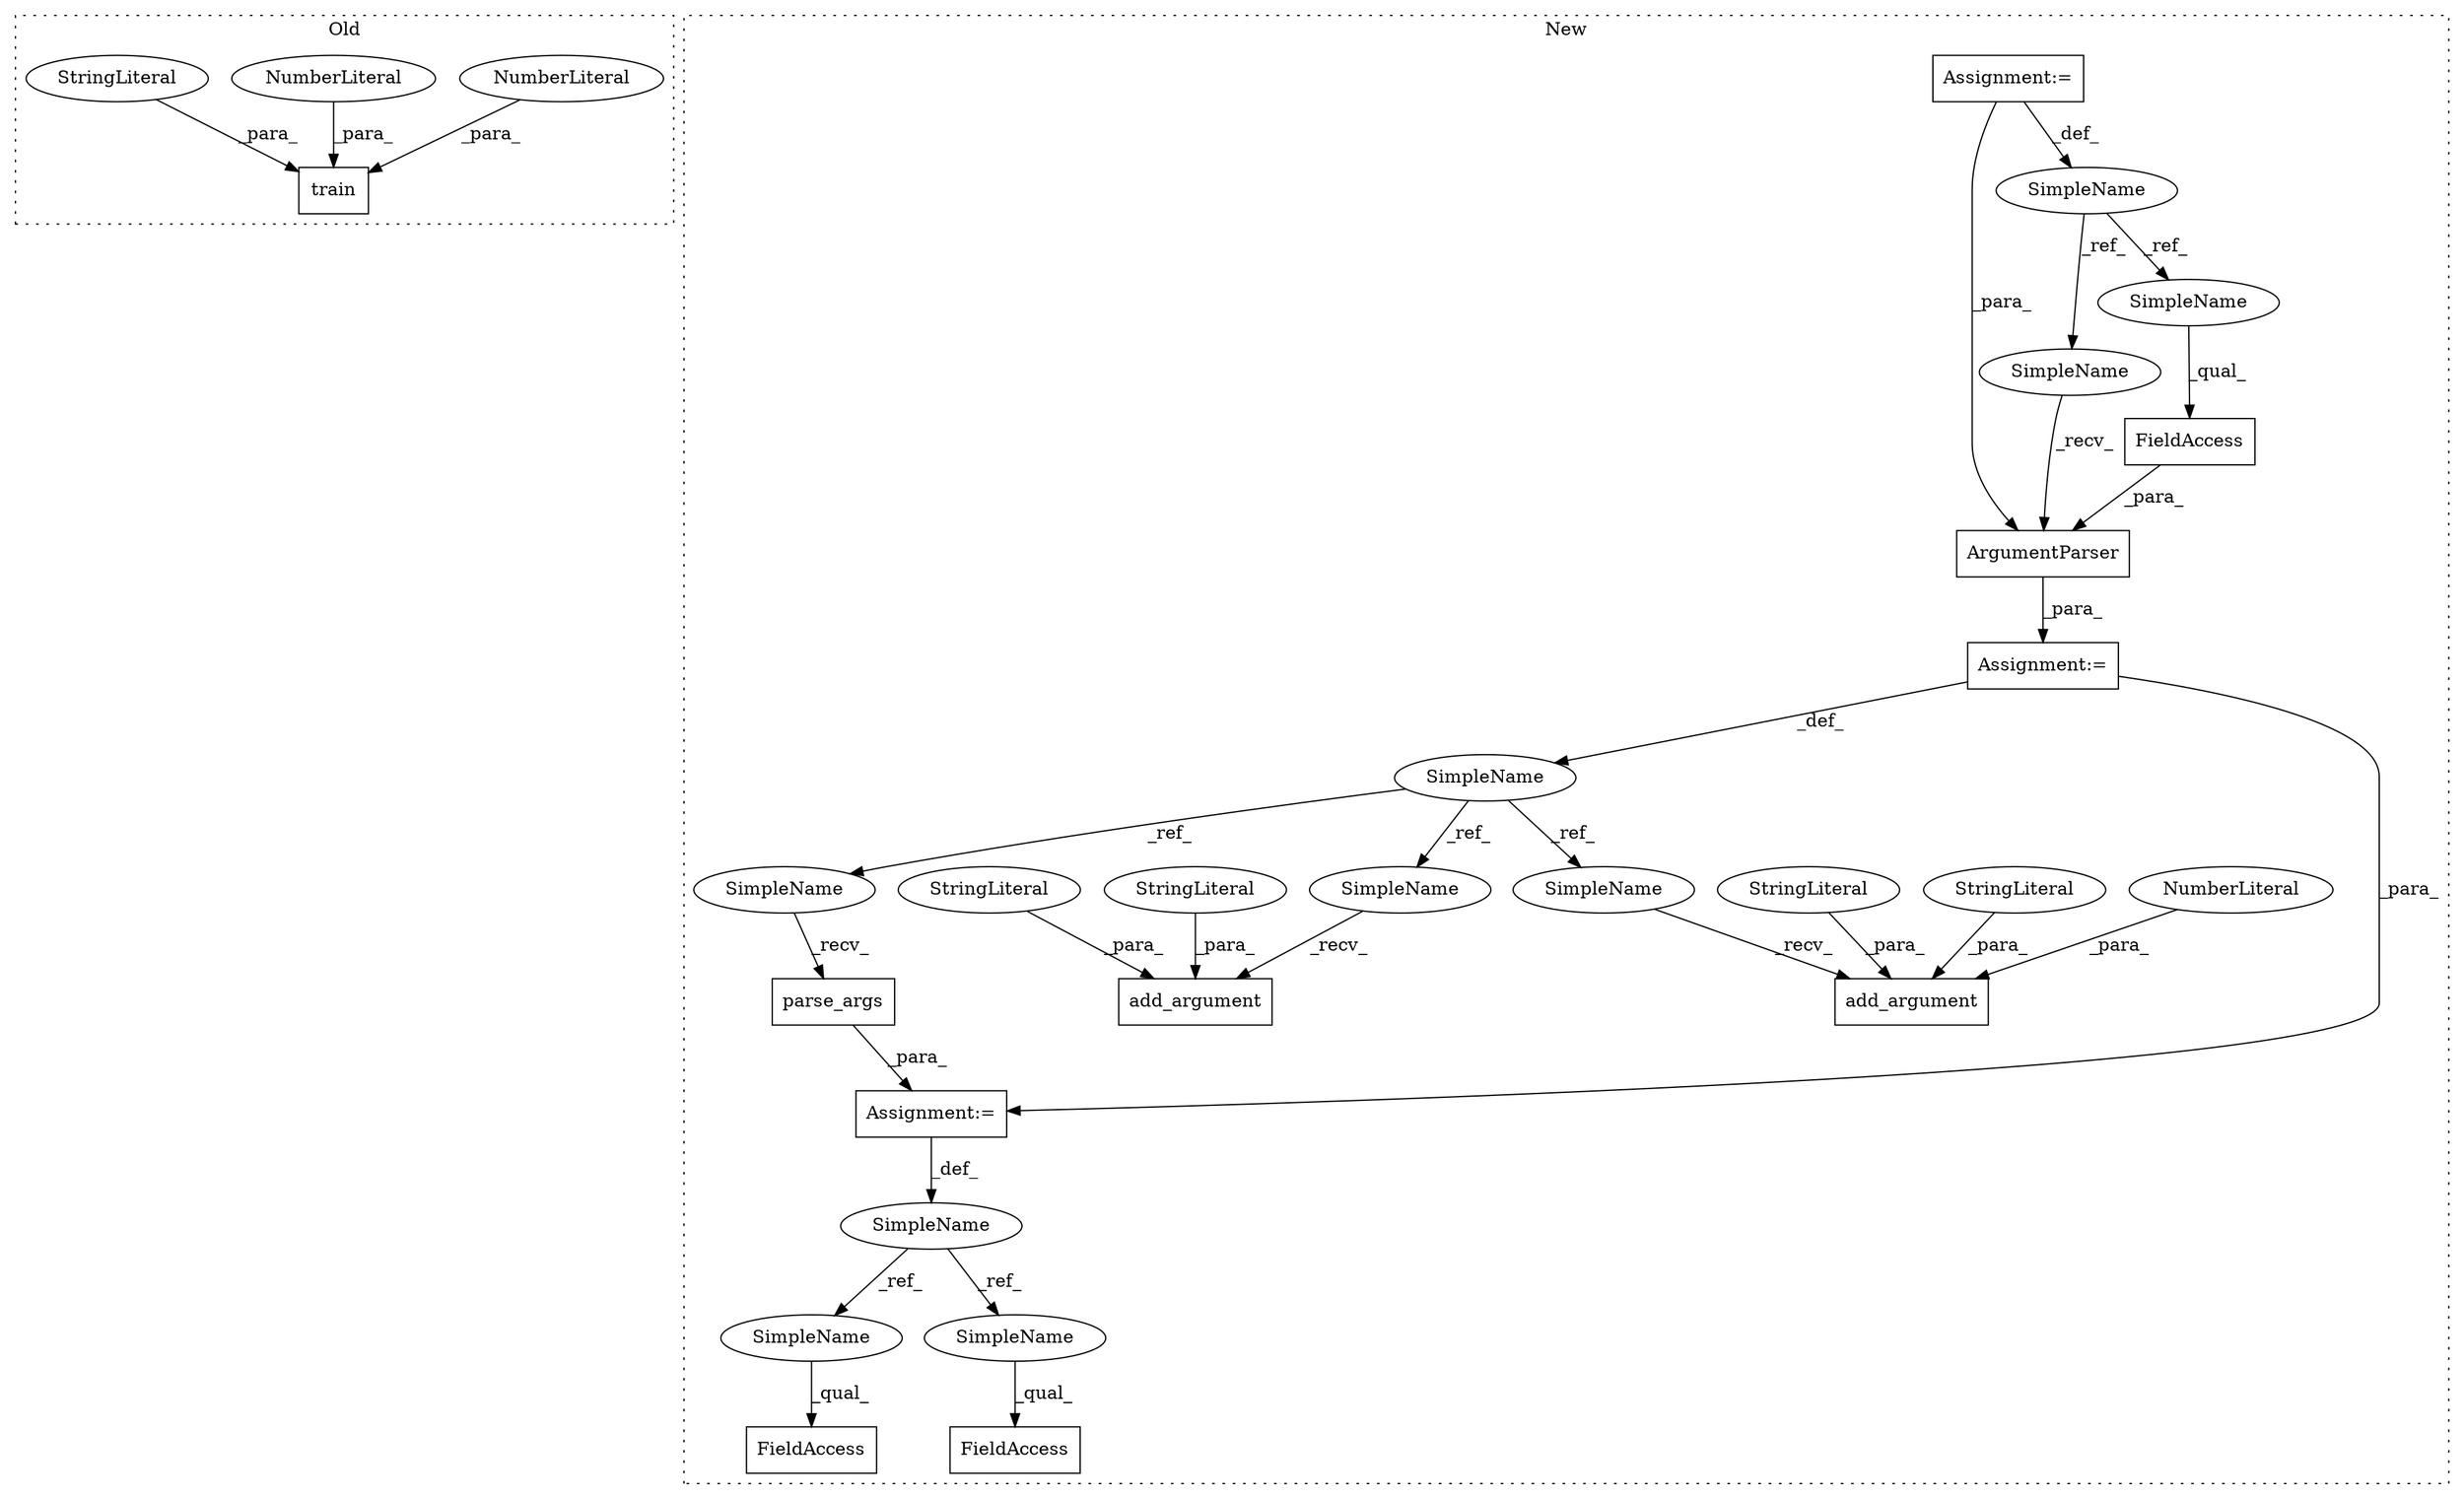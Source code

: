 digraph G {
subgraph cluster0 {
1 [label="train" a="32" s="1758,1804" l="6,1" shape="box"];
3 [label="NumberLiteral" a="34" s="1802" l="2" shape="ellipse"];
4 [label="NumberLiteral" a="34" s="1800" l="1" shape="ellipse"];
13 [label="StringLiteral" a="45" s="1764" l="24" shape="ellipse"];
label = "Old";
style="dotted";
}
subgraph cluster1 {
2 [label="parse_args" a="32" s="2257" l="12" shape="box"];
5 [label="FieldAccess" a="22" s="2322" l="9" shape="box"];
6 [label="SimpleName" a="42" s="2245" l="4" shape="ellipse"];
7 [label="FieldAccess" a="22" s="2302" l="19" shape="box"];
8 [label="SimpleName" a="42" s="1906" l="6" shape="ellipse"];
9 [label="add_argument" a="32" s="2117,2238" l="13,1" shape="box"];
10 [label="NumberLiteral" a="34" s="2236" l="2" shape="ellipse"];
11 [label="add_argument" a="32" s="1989,2051" l="13,1" shape="box"];
12 [label="StringLiteral" a="45" s="2002" l="7" shape="ellipse"];
14 [label="StringLiteral" a="45" s="2130" l="18" shape="ellipse"];
15 [label="StringLiteral" a="45" s="2149" l="82" shape="ellipse"];
16 [label="Assignment:=" a="7" s="1892" l="8" shape="box"];
17 [label="FieldAccess" a="22" s="1937" l="38" shape="box"];
18 [label="Assignment:=" a="7" s="2249" l="1" shape="box"];
19 [label="Assignment:=" a="7" s="1912" l="1" shape="box"];
20 [label="StringLiteral" a="45" s="2010" l="16" shape="ellipse"];
21 [label="ArgumentParser" a="32" s="1922,1975" l="15,1" shape="box"];
22 [label="SimpleName" a="42" s="1892" l="8" shape="ellipse"];
23 [label="SimpleName" a="42" s="2322" l="4" shape="ellipse"];
24 [label="SimpleName" a="42" s="2302" l="4" shape="ellipse"];
25 [label="SimpleName" a="42" s="1937" l="8" shape="ellipse"];
26 [label="SimpleName" a="42" s="1913" l="8" shape="ellipse"];
27 [label="SimpleName" a="42" s="2110" l="6" shape="ellipse"];
28 [label="SimpleName" a="42" s="2250" l="6" shape="ellipse"];
29 [label="SimpleName" a="42" s="1982" l="6" shape="ellipse"];
label = "New";
style="dotted";
}
2 -> 18 [label="_para_"];
3 -> 1 [label="_para_"];
4 -> 1 [label="_para_"];
6 -> 24 [label="_ref_"];
6 -> 23 [label="_ref_"];
8 -> 28 [label="_ref_"];
8 -> 29 [label="_ref_"];
8 -> 27 [label="_ref_"];
10 -> 9 [label="_para_"];
12 -> 11 [label="_para_"];
13 -> 1 [label="_para_"];
14 -> 9 [label="_para_"];
15 -> 9 [label="_para_"];
16 -> 21 [label="_para_"];
16 -> 22 [label="_def_"];
17 -> 21 [label="_para_"];
18 -> 6 [label="_def_"];
19 -> 18 [label="_para_"];
19 -> 8 [label="_def_"];
20 -> 11 [label="_para_"];
21 -> 19 [label="_para_"];
22 -> 25 [label="_ref_"];
22 -> 26 [label="_ref_"];
23 -> 5 [label="_qual_"];
24 -> 7 [label="_qual_"];
25 -> 17 [label="_qual_"];
26 -> 21 [label="_recv_"];
27 -> 9 [label="_recv_"];
28 -> 2 [label="_recv_"];
29 -> 11 [label="_recv_"];
}